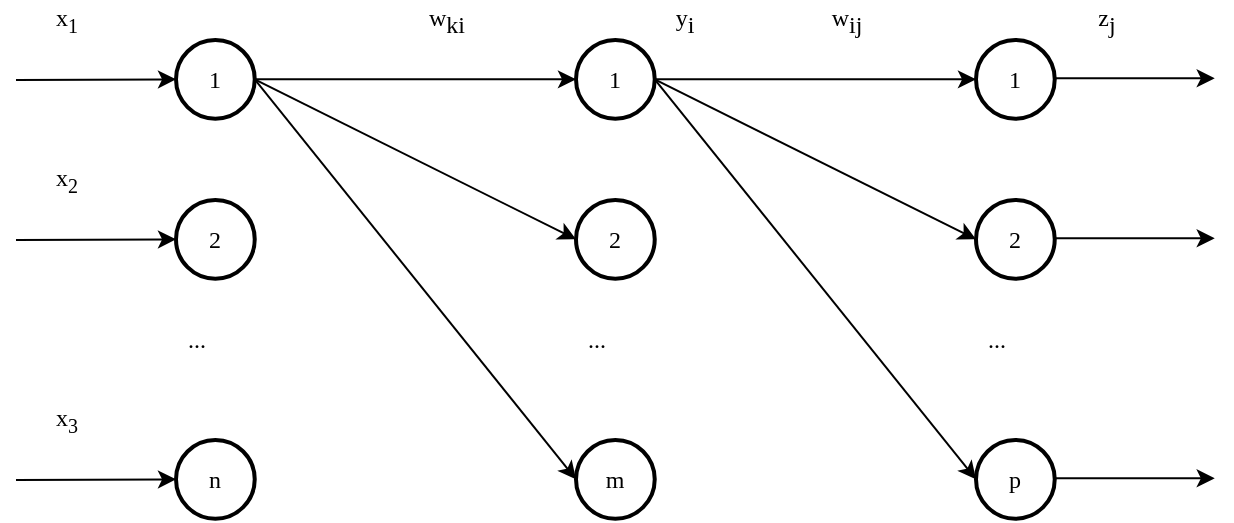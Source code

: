 <mxfile version="13.7.3" type="device"><diagram id="LG6b902TERFtZZ5SHFQh" name="Страница 1"><mxGraphModel dx="852" dy="504" grid="1" gridSize="10" guides="1" tooltips="1" connect="1" arrows="1" fold="1" page="1" pageScale="1" pageWidth="827" pageHeight="1169" math="0" shadow="0"><root><mxCell id="0"/><mxCell id="1" parent="0"/><mxCell id="_DVvbHKVmNz7k2-iM6j7-13" style="rounded=0;orthogonalLoop=1;jettySize=auto;html=1;exitX=1;exitY=0.5;exitDx=0;exitDy=0;exitPerimeter=0;entryX=0;entryY=0.5;entryDx=0;entryDy=0;entryPerimeter=0;fontFamily=Times New Roman;fontSize=12;" parent="1" source="_DVvbHKVmNz7k2-iM6j7-1" target="_DVvbHKVmNz7k2-iM6j7-5" edge="1"><mxGeometry relative="1" as="geometry"/></mxCell><mxCell id="_DVvbHKVmNz7k2-iM6j7-14" style="edgeStyle=none;rounded=0;orthogonalLoop=1;jettySize=auto;html=1;exitX=1;exitY=0.5;exitDx=0;exitDy=0;exitPerimeter=0;entryX=0;entryY=0.5;entryDx=0;entryDy=0;entryPerimeter=0;fontFamily=Times New Roman;fontSize=12;" parent="1" source="_DVvbHKVmNz7k2-iM6j7-1" target="_DVvbHKVmNz7k2-iM6j7-4" edge="1"><mxGeometry relative="1" as="geometry"/></mxCell><mxCell id="_DVvbHKVmNz7k2-iM6j7-15" style="edgeStyle=none;rounded=0;orthogonalLoop=1;jettySize=auto;html=1;exitX=1;exitY=0.5;exitDx=0;exitDy=0;exitPerimeter=0;entryX=0;entryY=0.5;entryDx=0;entryDy=0;entryPerimeter=0;fontFamily=Times New Roman;fontSize=12;" parent="1" source="_DVvbHKVmNz7k2-iM6j7-1" target="_DVvbHKVmNz7k2-iM6j7-6" edge="1"><mxGeometry relative="1" as="geometry"/></mxCell><mxCell id="_DVvbHKVmNz7k2-iM6j7-1" value="1" style="strokeWidth=2;html=1;shape=mxgraph.flowchart.start_2;whiteSpace=wrap;fontFamily=Times New Roman;fontSize=12;" parent="1" vertex="1"><mxGeometry x="160" y="120" width="39.37" height="39.37" as="geometry"/></mxCell><mxCell id="_DVvbHKVmNz7k2-iM6j7-2" value="2" style="strokeWidth=2;html=1;shape=mxgraph.flowchart.start_2;whiteSpace=wrap;fontFamily=Times New Roman;fontSize=12;" parent="1" vertex="1"><mxGeometry x="160" y="200" width="39.37" height="39.37" as="geometry"/></mxCell><mxCell id="_DVvbHKVmNz7k2-iM6j7-3" value="n" style="strokeWidth=2;html=1;shape=mxgraph.flowchart.start_2;whiteSpace=wrap;fontFamily=Times New Roman;fontSize=12;" parent="1" vertex="1"><mxGeometry x="160" y="320" width="39.37" height="39.37" as="geometry"/></mxCell><mxCell id="aaH32AegH-y75H9zT0e7-4" style="rounded=0;orthogonalLoop=1;jettySize=auto;html=1;exitX=1;exitY=0.5;exitDx=0;exitDy=0;exitPerimeter=0;entryX=0;entryY=0.5;entryDx=0;entryDy=0;entryPerimeter=0;fontFamily=Times New Roman;fontSize=12;" edge="1" parent="1" source="_DVvbHKVmNz7k2-iM6j7-4" target="aaH32AegH-y75H9zT0e7-1"><mxGeometry relative="1" as="geometry"/></mxCell><mxCell id="aaH32AegH-y75H9zT0e7-5" style="edgeStyle=none;rounded=0;orthogonalLoop=1;jettySize=auto;html=1;exitX=1;exitY=0.5;exitDx=0;exitDy=0;exitPerimeter=0;entryX=0;entryY=0.5;entryDx=0;entryDy=0;entryPerimeter=0;fontFamily=Times New Roman;fontSize=12;" edge="1" parent="1" source="_DVvbHKVmNz7k2-iM6j7-4" target="aaH32AegH-y75H9zT0e7-2"><mxGeometry relative="1" as="geometry"/></mxCell><mxCell id="aaH32AegH-y75H9zT0e7-6" style="edgeStyle=none;rounded=0;orthogonalLoop=1;jettySize=auto;html=1;exitX=1;exitY=0.5;exitDx=0;exitDy=0;exitPerimeter=0;entryX=0;entryY=0.5;entryDx=0;entryDy=0;entryPerimeter=0;fontFamily=Times New Roman;fontSize=12;" edge="1" parent="1" source="_DVvbHKVmNz7k2-iM6j7-4" target="aaH32AegH-y75H9zT0e7-3"><mxGeometry relative="1" as="geometry"/></mxCell><mxCell id="_DVvbHKVmNz7k2-iM6j7-4" value="1" style="strokeWidth=2;html=1;shape=mxgraph.flowchart.start_2;whiteSpace=wrap;fontFamily=Times New Roman;fontSize=12;" parent="1" vertex="1"><mxGeometry x="360" y="120" width="39.37" height="39.37" as="geometry"/></mxCell><mxCell id="_DVvbHKVmNz7k2-iM6j7-5" value="2" style="strokeWidth=2;html=1;shape=mxgraph.flowchart.start_2;whiteSpace=wrap;fontFamily=Times New Roman;fontSize=12;" parent="1" vertex="1"><mxGeometry x="360" y="200" width="39.37" height="39.37" as="geometry"/></mxCell><mxCell id="_DVvbHKVmNz7k2-iM6j7-6" value="m" style="strokeWidth=2;html=1;shape=mxgraph.flowchart.start_2;whiteSpace=wrap;fontFamily=Times New Roman;fontSize=12;" parent="1" vertex="1"><mxGeometry x="360" y="320" width="39.37" height="39.37" as="geometry"/></mxCell><mxCell id="_DVvbHKVmNz7k2-iM6j7-7" value="" style="endArrow=classic;html=1;entryX=0;entryY=0.5;entryDx=0;entryDy=0;entryPerimeter=0;fontFamily=Times New Roman;fontSize=12;" parent="1" target="_DVvbHKVmNz7k2-iM6j7-1" edge="1"><mxGeometry width="50" height="50" relative="1" as="geometry"><mxPoint x="80" y="140" as="sourcePoint"/><mxPoint x="130" y="90" as="targetPoint"/></mxGeometry></mxCell><mxCell id="_DVvbHKVmNz7k2-iM6j7-8" value="" style="endArrow=classic;html=1;entryX=0;entryY=0.5;entryDx=0;entryDy=0;entryPerimeter=0;fontFamily=Times New Roman;fontSize=12;" parent="1" target="_DVvbHKVmNz7k2-iM6j7-2" edge="1"><mxGeometry width="50" height="50" relative="1" as="geometry"><mxPoint x="80" y="220" as="sourcePoint"/><mxPoint x="130" y="170" as="targetPoint"/></mxGeometry></mxCell><mxCell id="_DVvbHKVmNz7k2-iM6j7-9" value="" style="endArrow=classic;html=1;entryX=0;entryY=0.5;entryDx=0;entryDy=0;entryPerimeter=0;fontFamily=Times New Roman;fontSize=12;" parent="1" target="_DVvbHKVmNz7k2-iM6j7-3" edge="1"><mxGeometry width="50" height="50" relative="1" as="geometry"><mxPoint x="80" y="340" as="sourcePoint"/><mxPoint x="130" y="290" as="targetPoint"/></mxGeometry></mxCell><mxCell id="_DVvbHKVmNz7k2-iM6j7-10" value="" style="endArrow=classic;html=1;fontFamily=Times New Roman;fontSize=12;" parent="1" edge="1"><mxGeometry width="50" height="50" relative="1" as="geometry"><mxPoint x="599.37" y="139.18" as="sourcePoint"/><mxPoint x="679.37" y="139.18" as="targetPoint"/></mxGeometry></mxCell><mxCell id="_DVvbHKVmNz7k2-iM6j7-11" value="" style="endArrow=classic;html=1;fontFamily=Times New Roman;fontSize=12;" parent="1" edge="1"><mxGeometry width="50" height="50" relative="1" as="geometry"><mxPoint x="599.37" y="219.18" as="sourcePoint"/><mxPoint x="679.37" y="219.18" as="targetPoint"/></mxGeometry></mxCell><mxCell id="_DVvbHKVmNz7k2-iM6j7-12" value="" style="endArrow=classic;html=1;fontFamily=Times New Roman;fontSize=12;" parent="1" edge="1"><mxGeometry width="50" height="50" relative="1" as="geometry"><mxPoint x="599.37" y="339.18" as="sourcePoint"/><mxPoint x="679.37" y="339.18" as="targetPoint"/></mxGeometry></mxCell><mxCell id="_DVvbHKVmNz7k2-iM6j7-16" value="..." style="text;html=1;align=center;verticalAlign=middle;resizable=0;points=[];autosize=1;fontFamily=Times New Roman;fontSize=12;" parent="1" vertex="1"><mxGeometry x="160" y="260" width="20" height="20" as="geometry"/></mxCell><mxCell id="_DVvbHKVmNz7k2-iM6j7-17" value="..." style="text;html=1;align=center;verticalAlign=middle;resizable=0;points=[];autosize=1;fontFamily=Times New Roman;fontSize=12;" parent="1" vertex="1"><mxGeometry x="360" y="260" width="20" height="20" as="geometry"/></mxCell><mxCell id="aaH32AegH-y75H9zT0e7-1" value="1" style="strokeWidth=2;html=1;shape=mxgraph.flowchart.start_2;whiteSpace=wrap;fontFamily=Times New Roman;fontSize=12;" vertex="1" parent="1"><mxGeometry x="560" y="120" width="39.37" height="39.37" as="geometry"/></mxCell><mxCell id="aaH32AegH-y75H9zT0e7-2" value="2" style="strokeWidth=2;html=1;shape=mxgraph.flowchart.start_2;whiteSpace=wrap;fontFamily=Times New Roman;fontSize=12;" vertex="1" parent="1"><mxGeometry x="560" y="200" width="39.37" height="39.37" as="geometry"/></mxCell><mxCell id="aaH32AegH-y75H9zT0e7-3" value="p" style="strokeWidth=2;html=1;shape=mxgraph.flowchart.start_2;whiteSpace=wrap;fontFamily=Times New Roman;fontSize=12;" vertex="1" parent="1"><mxGeometry x="560" y="320" width="39.37" height="39.37" as="geometry"/></mxCell><mxCell id="aaH32AegH-y75H9zT0e7-7" value="..." style="text;html=1;align=center;verticalAlign=middle;resizable=0;points=[];autosize=1;fontFamily=Times New Roman;fontSize=12;" vertex="1" parent="1"><mxGeometry x="560" y="260" width="20" height="20" as="geometry"/></mxCell><mxCell id="aaH32AegH-y75H9zT0e7-11" value="w&lt;sub style=&quot;font-size: 12px;&quot;&gt;ki&lt;/sub&gt;" style="text;html=1;align=center;verticalAlign=middle;resizable=0;points=[];autosize=1;fontFamily=Times New Roman;fontSize=12;" vertex="1" parent="1"><mxGeometry x="280" y="100" width="30" height="20" as="geometry"/></mxCell><mxCell id="aaH32AegH-y75H9zT0e7-12" value="y&lt;sub style=&quot;font-size: 12px;&quot;&gt;i&lt;/sub&gt;" style="text;html=1;align=center;verticalAlign=middle;resizable=0;points=[];autosize=1;fontFamily=Times New Roman;fontSize=12;" vertex="1" parent="1"><mxGeometry x="404.37" y="100" width="20" height="20" as="geometry"/></mxCell><mxCell id="aaH32AegH-y75H9zT0e7-13" value="w&lt;sub style=&quot;font-size: 12px;&quot;&gt;ij&lt;/sub&gt;" style="text;html=1;align=center;verticalAlign=middle;resizable=0;points=[];autosize=1;fontFamily=Times New Roman;fontSize=12;" vertex="1" parent="1"><mxGeometry x="480" y="100" width="30" height="20" as="geometry"/></mxCell><mxCell id="aaH32AegH-y75H9zT0e7-14" value="z&lt;sub style=&quot;font-size: 12px;&quot;&gt;j&lt;/sub&gt;" style="text;html=1;align=center;verticalAlign=middle;resizable=0;points=[];autosize=1;fontFamily=Times New Roman;fontSize=12;" vertex="1" parent="1"><mxGeometry x="615" y="100" width="20" height="20" as="geometry"/></mxCell><mxCell id="aaH32AegH-y75H9zT0e7-15" value="x&lt;sub&gt;2&lt;/sub&gt;" style="text;html=1;align=center;verticalAlign=middle;resizable=0;points=[];autosize=1;fontSize=12;fontFamily=Times New Roman;" vertex="1" parent="1"><mxGeometry x="90" y="180" width="30" height="20" as="geometry"/></mxCell><mxCell id="aaH32AegH-y75H9zT0e7-16" value="x&lt;sub&gt;3&lt;/sub&gt;" style="text;html=1;align=center;verticalAlign=middle;resizable=0;points=[];autosize=1;fontSize=12;fontFamily=Times New Roman;" vertex="1" parent="1"><mxGeometry x="90" y="300" width="30" height="20" as="geometry"/></mxCell><mxCell id="aaH32AegH-y75H9zT0e7-17" value="x&lt;sub&gt;1&lt;/sub&gt;" style="text;html=1;align=center;verticalAlign=middle;resizable=0;points=[];autosize=1;fontSize=12;fontFamily=Times New Roman;" vertex="1" parent="1"><mxGeometry x="90" y="100" width="30" height="20" as="geometry"/></mxCell></root></mxGraphModel></diagram></mxfile>